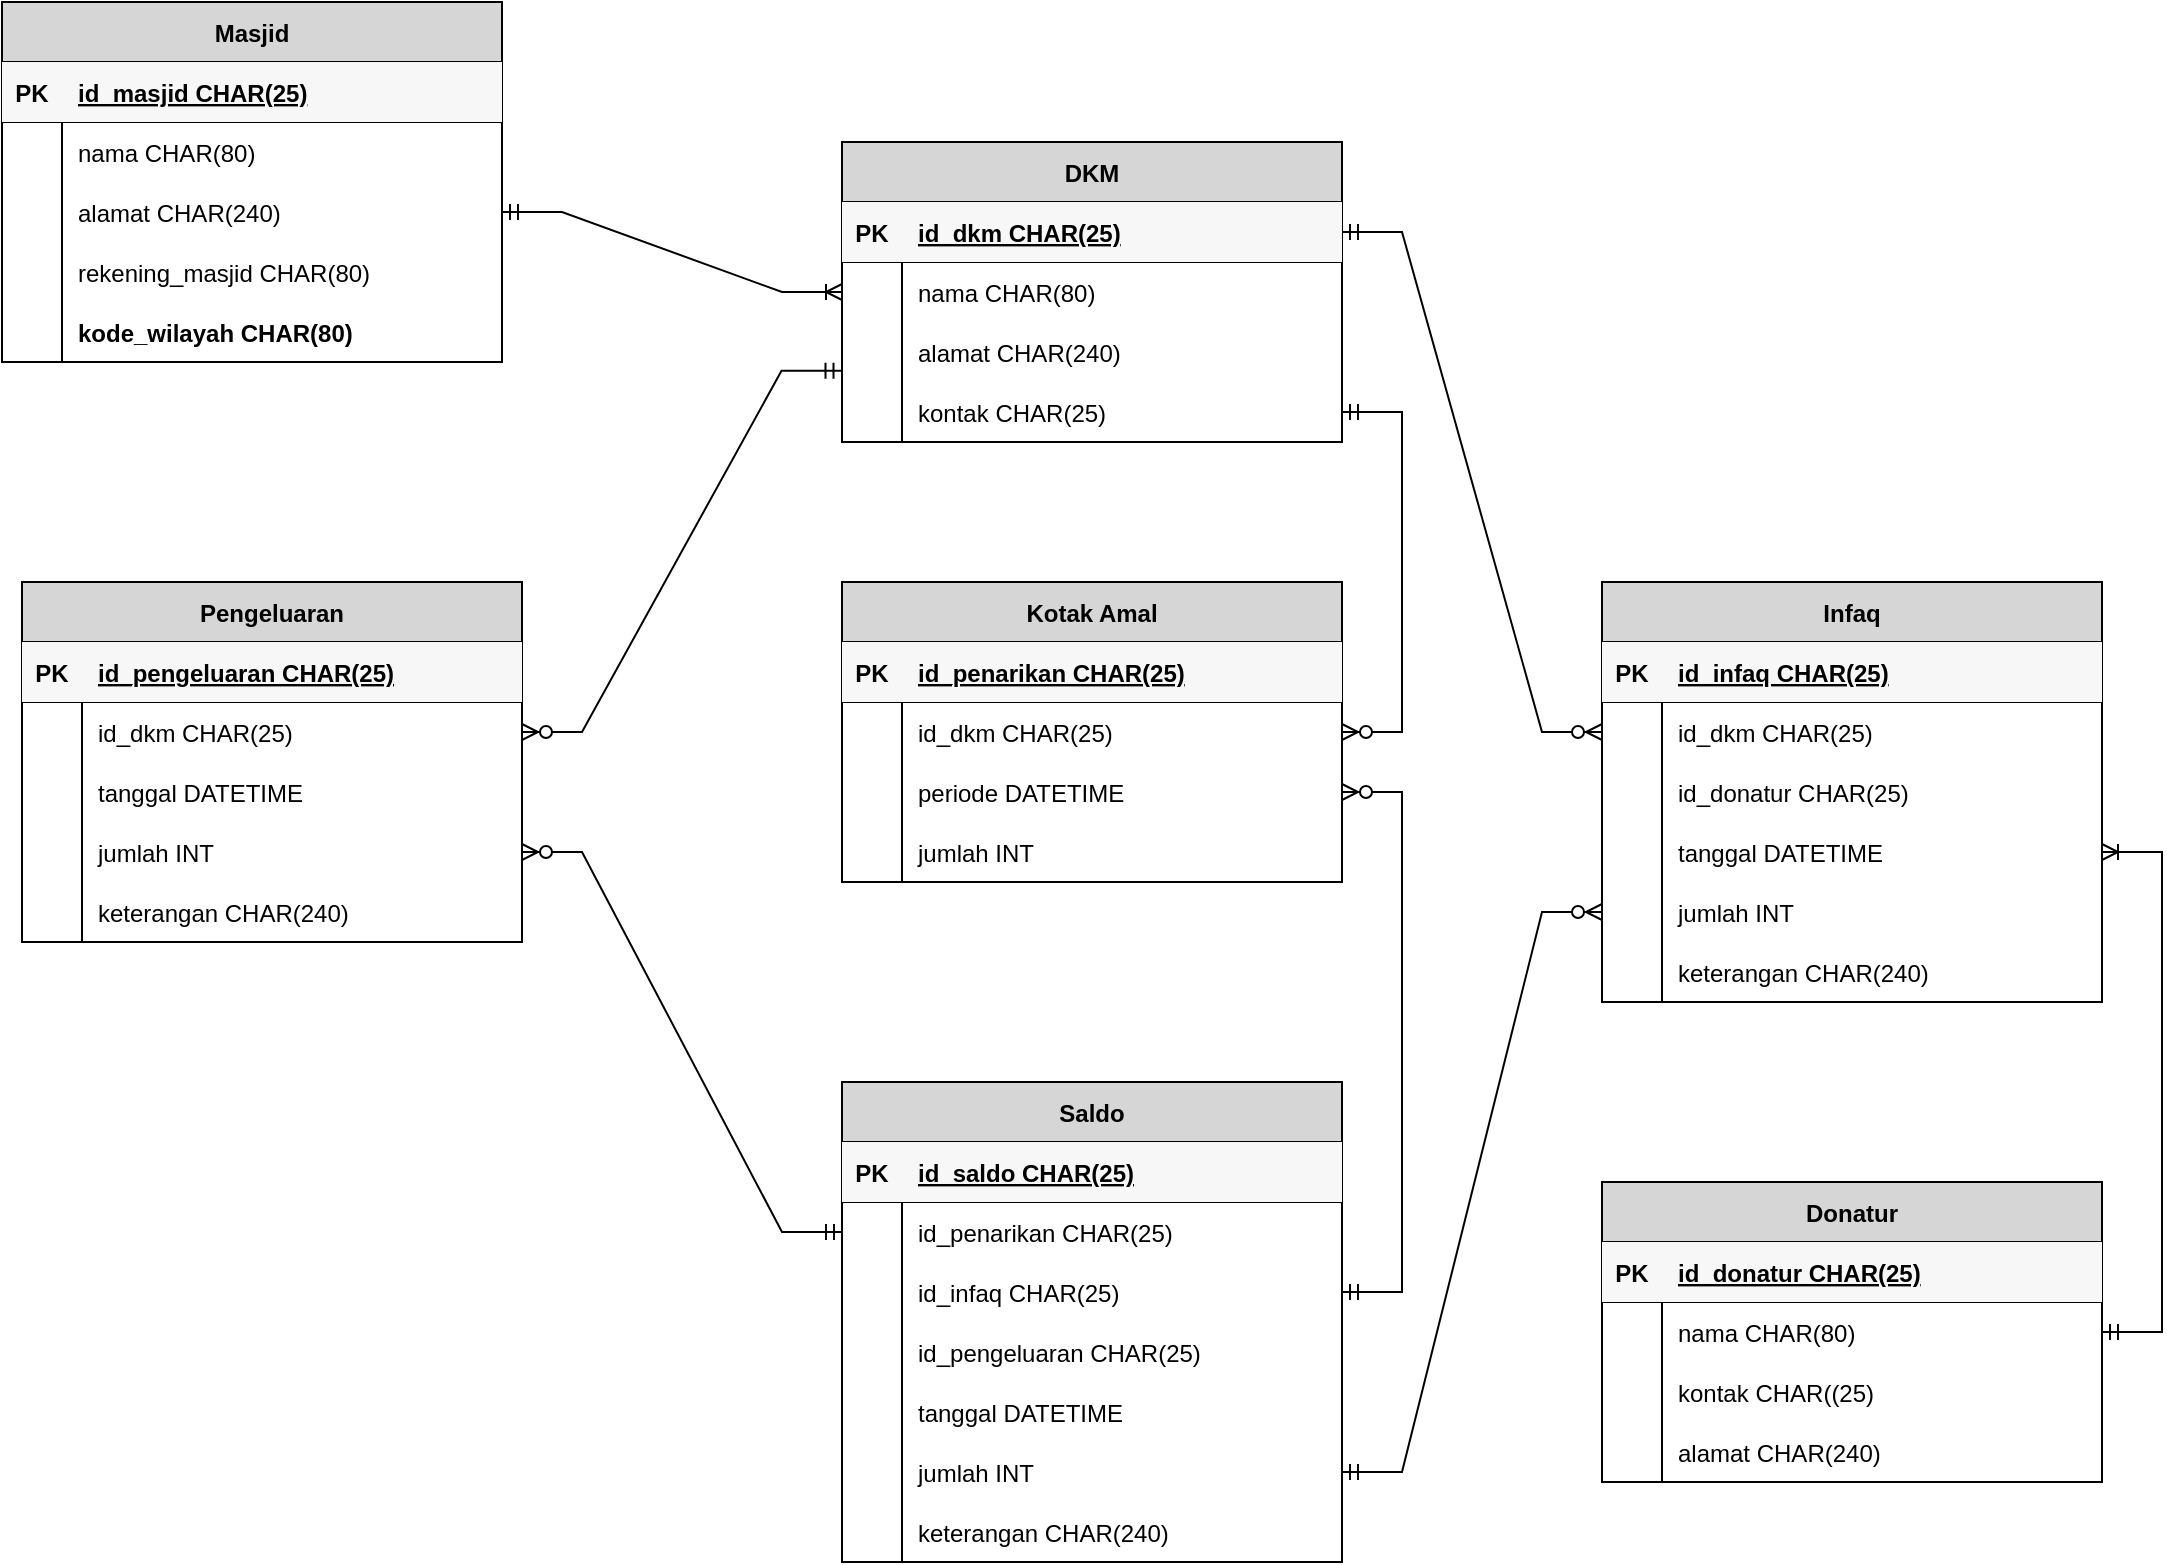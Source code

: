 <mxfile version="17.3.0" type="github">
  <diagram id="R2lEEEUBdFMjLlhIrx00" name="Page-1">
    <mxGraphModel dx="1117" dy="637" grid="1" gridSize="10" guides="1" tooltips="1" connect="1" arrows="1" fold="1" page="1" pageScale="1" pageWidth="1100" pageHeight="850" math="0" shadow="0" extFonts="Permanent Marker^https://fonts.googleapis.com/css?family=Permanent+Marker">
      <root>
        <mxCell id="0" />
        <mxCell id="1" parent="0" />
        <mxCell id="cvT5Ld0d4Eo0cut39mmG-1" value="Masjid" style="shape=table;startSize=30;container=1;collapsible=1;childLayout=tableLayout;fixedRows=1;rowLines=0;fontStyle=1;align=center;resizeLast=1;fillColor=#D6D6D6;" parent="1" vertex="1">
          <mxGeometry x="10" y="10" width="250" height="180" as="geometry" />
        </mxCell>
        <mxCell id="cvT5Ld0d4Eo0cut39mmG-2" value="" style="shape=partialRectangle;collapsible=0;dropTarget=0;pointerEvents=0;fillColor=none;points=[[0,0.5],[1,0.5]];portConstraint=eastwest;top=0;left=0;right=0;bottom=1;" parent="cvT5Ld0d4Eo0cut39mmG-1" vertex="1">
          <mxGeometry y="30" width="250" height="30" as="geometry" />
        </mxCell>
        <mxCell id="cvT5Ld0d4Eo0cut39mmG-3" value="PK" style="shape=partialRectangle;overflow=hidden;connectable=0;fillColor=#F7F7F7;top=0;left=0;bottom=0;right=0;fontStyle=1;strokeColor=#EDEDED;" parent="cvT5Ld0d4Eo0cut39mmG-2" vertex="1">
          <mxGeometry width="30" height="30" as="geometry">
            <mxRectangle width="30" height="30" as="alternateBounds" />
          </mxGeometry>
        </mxCell>
        <mxCell id="cvT5Ld0d4Eo0cut39mmG-4" value="id_masjid CHAR(25)" style="shape=partialRectangle;overflow=hidden;connectable=0;fillColor=#F7F7F7;top=0;left=0;bottom=0;right=0;align=left;spacingLeft=6;fontStyle=5;strokeColor=#EDEDED;" parent="cvT5Ld0d4Eo0cut39mmG-2" vertex="1">
          <mxGeometry x="30" width="220" height="30" as="geometry">
            <mxRectangle width="220" height="30" as="alternateBounds" />
          </mxGeometry>
        </mxCell>
        <mxCell id="cvT5Ld0d4Eo0cut39mmG-5" value="" style="shape=partialRectangle;collapsible=0;dropTarget=0;pointerEvents=0;fillColor=none;points=[[0,0.5],[1,0.5]];portConstraint=eastwest;top=0;left=0;right=0;bottom=0;" parent="cvT5Ld0d4Eo0cut39mmG-1" vertex="1">
          <mxGeometry y="60" width="250" height="30" as="geometry" />
        </mxCell>
        <mxCell id="cvT5Ld0d4Eo0cut39mmG-6" value="" style="shape=partialRectangle;overflow=hidden;connectable=0;fillColor=none;top=0;left=0;bottom=0;right=0;" parent="cvT5Ld0d4Eo0cut39mmG-5" vertex="1">
          <mxGeometry width="30" height="30" as="geometry">
            <mxRectangle width="30" height="30" as="alternateBounds" />
          </mxGeometry>
        </mxCell>
        <mxCell id="cvT5Ld0d4Eo0cut39mmG-7" value="nama CHAR(80)" style="shape=partialRectangle;overflow=hidden;connectable=0;fillColor=none;top=0;left=0;bottom=0;right=0;align=left;spacingLeft=6;" parent="cvT5Ld0d4Eo0cut39mmG-5" vertex="1">
          <mxGeometry x="30" width="220" height="30" as="geometry">
            <mxRectangle width="220" height="30" as="alternateBounds" />
          </mxGeometry>
        </mxCell>
        <mxCell id="cvT5Ld0d4Eo0cut39mmG-8" value="" style="shape=partialRectangle;collapsible=0;dropTarget=0;pointerEvents=0;fillColor=none;points=[[0,0.5],[1,0.5]];portConstraint=eastwest;top=0;left=0;right=0;bottom=0;" parent="cvT5Ld0d4Eo0cut39mmG-1" vertex="1">
          <mxGeometry y="90" width="250" height="30" as="geometry" />
        </mxCell>
        <mxCell id="cvT5Ld0d4Eo0cut39mmG-9" value="" style="shape=partialRectangle;overflow=hidden;connectable=0;fillColor=none;top=0;left=0;bottom=0;right=0;" parent="cvT5Ld0d4Eo0cut39mmG-8" vertex="1">
          <mxGeometry width="30" height="30" as="geometry">
            <mxRectangle width="30" height="30" as="alternateBounds" />
          </mxGeometry>
        </mxCell>
        <mxCell id="cvT5Ld0d4Eo0cut39mmG-10" value="alamat CHAR(240)" style="shape=partialRectangle;overflow=hidden;connectable=0;fillColor=none;top=0;left=0;bottom=0;right=0;align=left;spacingLeft=6;" parent="cvT5Ld0d4Eo0cut39mmG-8" vertex="1">
          <mxGeometry x="30" width="220" height="30" as="geometry">
            <mxRectangle width="220" height="30" as="alternateBounds" />
          </mxGeometry>
        </mxCell>
        <mxCell id="cvT5Ld0d4Eo0cut39mmG-14" value="" style="shape=partialRectangle;collapsible=0;dropTarget=0;pointerEvents=0;fillColor=none;points=[[0,0.5],[1,0.5]];portConstraint=eastwest;top=0;left=0;right=0;bottom=0;" parent="cvT5Ld0d4Eo0cut39mmG-1" vertex="1">
          <mxGeometry y="120" width="250" height="30" as="geometry" />
        </mxCell>
        <mxCell id="cvT5Ld0d4Eo0cut39mmG-15" value="" style="shape=partialRectangle;overflow=hidden;connectable=0;fillColor=none;top=0;left=0;bottom=0;right=0;" parent="cvT5Ld0d4Eo0cut39mmG-14" vertex="1">
          <mxGeometry width="30" height="30" as="geometry">
            <mxRectangle width="30" height="30" as="alternateBounds" />
          </mxGeometry>
        </mxCell>
        <mxCell id="cvT5Ld0d4Eo0cut39mmG-16" value="rekening_masjid CHAR(80)" style="shape=partialRectangle;overflow=hidden;connectable=0;fillColor=none;top=0;left=0;bottom=0;right=0;align=left;spacingLeft=6;fontStyle=0" parent="cvT5Ld0d4Eo0cut39mmG-14" vertex="1">
          <mxGeometry x="30" width="220" height="30" as="geometry">
            <mxRectangle width="220" height="30" as="alternateBounds" />
          </mxGeometry>
        </mxCell>
        <mxCell id="cvT5Ld0d4Eo0cut39mmG-11" value="" style="shape=partialRectangle;collapsible=0;dropTarget=0;pointerEvents=0;fillColor=none;points=[[0,0.5],[1,0.5]];portConstraint=eastwest;top=0;left=0;right=0;bottom=0;" parent="cvT5Ld0d4Eo0cut39mmG-1" vertex="1">
          <mxGeometry y="150" width="250" height="30" as="geometry" />
        </mxCell>
        <mxCell id="cvT5Ld0d4Eo0cut39mmG-12" value="" style="shape=partialRectangle;overflow=hidden;connectable=0;fillColor=none;top=0;left=0;bottom=0;right=0;" parent="cvT5Ld0d4Eo0cut39mmG-11" vertex="1">
          <mxGeometry width="30" height="30" as="geometry">
            <mxRectangle width="30" height="30" as="alternateBounds" />
          </mxGeometry>
        </mxCell>
        <mxCell id="cvT5Ld0d4Eo0cut39mmG-13" value="kode_wilayah CHAR(80)" style="shape=partialRectangle;overflow=hidden;connectable=0;fillColor=none;top=0;left=0;bottom=0;right=0;align=left;spacingLeft=6;fontStyle=1" parent="cvT5Ld0d4Eo0cut39mmG-11" vertex="1">
          <mxGeometry x="30" width="220" height="30" as="geometry">
            <mxRectangle width="220" height="30" as="alternateBounds" />
          </mxGeometry>
        </mxCell>
        <mxCell id="XvqPhCIaxHEO62O4tCBa-1" value="DKM" style="shape=table;startSize=30;container=1;collapsible=1;childLayout=tableLayout;fixedRows=1;rowLines=0;fontStyle=1;align=center;resizeLast=1;fillColor=#D6D6D6;" parent="1" vertex="1">
          <mxGeometry x="430" y="80" width="250" height="150" as="geometry" />
        </mxCell>
        <mxCell id="XvqPhCIaxHEO62O4tCBa-2" value="" style="shape=partialRectangle;collapsible=0;dropTarget=0;pointerEvents=0;fillColor=none;points=[[0,0.5],[1,0.5]];portConstraint=eastwest;top=0;left=0;right=0;bottom=1;" parent="XvqPhCIaxHEO62O4tCBa-1" vertex="1">
          <mxGeometry y="30" width="250" height="30" as="geometry" />
        </mxCell>
        <mxCell id="XvqPhCIaxHEO62O4tCBa-3" value="PK" style="shape=partialRectangle;overflow=hidden;connectable=0;fillColor=#F7F7F7;top=0;left=0;bottom=0;right=0;fontStyle=1;strokeColor=#EDEDED;" parent="XvqPhCIaxHEO62O4tCBa-2" vertex="1">
          <mxGeometry width="30" height="30" as="geometry">
            <mxRectangle width="30" height="30" as="alternateBounds" />
          </mxGeometry>
        </mxCell>
        <mxCell id="XvqPhCIaxHEO62O4tCBa-4" value="id_dkm CHAR(25)" style="shape=partialRectangle;overflow=hidden;connectable=0;fillColor=#F7F7F7;top=0;left=0;bottom=0;right=0;align=left;spacingLeft=6;fontStyle=5;strokeColor=#EDEDED;" parent="XvqPhCIaxHEO62O4tCBa-2" vertex="1">
          <mxGeometry x="30" width="220" height="30" as="geometry">
            <mxRectangle width="220" height="30" as="alternateBounds" />
          </mxGeometry>
        </mxCell>
        <mxCell id="XvqPhCIaxHEO62O4tCBa-5" value="" style="shape=partialRectangle;collapsible=0;dropTarget=0;pointerEvents=0;fillColor=none;points=[[0,0.5],[1,0.5]];portConstraint=eastwest;top=0;left=0;right=0;bottom=0;" parent="XvqPhCIaxHEO62O4tCBa-1" vertex="1">
          <mxGeometry y="60" width="250" height="30" as="geometry" />
        </mxCell>
        <mxCell id="XvqPhCIaxHEO62O4tCBa-6" value="" style="shape=partialRectangle;overflow=hidden;connectable=0;fillColor=none;top=0;left=0;bottom=0;right=0;" parent="XvqPhCIaxHEO62O4tCBa-5" vertex="1">
          <mxGeometry width="30" height="30" as="geometry">
            <mxRectangle width="30" height="30" as="alternateBounds" />
          </mxGeometry>
        </mxCell>
        <mxCell id="XvqPhCIaxHEO62O4tCBa-7" value="nama CHAR(80)" style="shape=partialRectangle;overflow=hidden;connectable=0;fillColor=none;top=0;left=0;bottom=0;right=0;align=left;spacingLeft=6;" parent="XvqPhCIaxHEO62O4tCBa-5" vertex="1">
          <mxGeometry x="30" width="220" height="30" as="geometry">
            <mxRectangle width="220" height="30" as="alternateBounds" />
          </mxGeometry>
        </mxCell>
        <mxCell id="XvqPhCIaxHEO62O4tCBa-8" value="" style="shape=partialRectangle;collapsible=0;dropTarget=0;pointerEvents=0;fillColor=none;points=[[0,0.5],[1,0.5]];portConstraint=eastwest;top=0;left=0;right=0;bottom=0;" parent="XvqPhCIaxHEO62O4tCBa-1" vertex="1">
          <mxGeometry y="90" width="250" height="30" as="geometry" />
        </mxCell>
        <mxCell id="XvqPhCIaxHEO62O4tCBa-9" value="" style="shape=partialRectangle;overflow=hidden;connectable=0;fillColor=none;top=0;left=0;bottom=0;right=0;" parent="XvqPhCIaxHEO62O4tCBa-8" vertex="1">
          <mxGeometry width="30" height="30" as="geometry">
            <mxRectangle width="30" height="30" as="alternateBounds" />
          </mxGeometry>
        </mxCell>
        <mxCell id="XvqPhCIaxHEO62O4tCBa-10" value="alamat CHAR(240)" style="shape=partialRectangle;overflow=hidden;connectable=0;fillColor=none;top=0;left=0;bottom=0;right=0;align=left;spacingLeft=6;" parent="XvqPhCIaxHEO62O4tCBa-8" vertex="1">
          <mxGeometry x="30" width="220" height="30" as="geometry">
            <mxRectangle width="220" height="30" as="alternateBounds" />
          </mxGeometry>
        </mxCell>
        <mxCell id="XvqPhCIaxHEO62O4tCBa-11" value="" style="shape=partialRectangle;collapsible=0;dropTarget=0;pointerEvents=0;fillColor=none;points=[[0,0.5],[1,0.5]];portConstraint=eastwest;top=0;left=0;right=0;bottom=0;" parent="XvqPhCIaxHEO62O4tCBa-1" vertex="1">
          <mxGeometry y="120" width="250" height="30" as="geometry" />
        </mxCell>
        <mxCell id="XvqPhCIaxHEO62O4tCBa-12" value="" style="shape=partialRectangle;overflow=hidden;connectable=0;fillColor=none;top=0;left=0;bottom=0;right=0;" parent="XvqPhCIaxHEO62O4tCBa-11" vertex="1">
          <mxGeometry width="30" height="30" as="geometry">
            <mxRectangle width="30" height="30" as="alternateBounds" />
          </mxGeometry>
        </mxCell>
        <mxCell id="XvqPhCIaxHEO62O4tCBa-13" value="kontak CHAR(25)" style="shape=partialRectangle;overflow=hidden;connectable=0;fillColor=none;top=0;left=0;bottom=0;right=0;align=left;spacingLeft=6;fontStyle=0" parent="XvqPhCIaxHEO62O4tCBa-11" vertex="1">
          <mxGeometry x="30" width="220" height="30" as="geometry">
            <mxRectangle width="220" height="30" as="alternateBounds" />
          </mxGeometry>
        </mxCell>
        <mxCell id="XvqPhCIaxHEO62O4tCBa-18" value="" style="edgeStyle=entityRelationEdgeStyle;fontSize=12;html=1;endArrow=ERoneToMany;startArrow=ERmandOne;rounded=0;exitX=1;exitY=0.5;exitDx=0;exitDy=0;entryX=0;entryY=0.5;entryDx=0;entryDy=0;" parent="1" source="cvT5Ld0d4Eo0cut39mmG-8" target="XvqPhCIaxHEO62O4tCBa-5" edge="1">
          <mxGeometry width="100" height="100" relative="1" as="geometry">
            <mxPoint x="390" y="180" as="sourcePoint" />
            <mxPoint x="490" y="80" as="targetPoint" />
          </mxGeometry>
        </mxCell>
        <mxCell id="pLx2cS38MoNF81snH_oE-1" value="Kotak Amal" style="shape=table;startSize=30;container=1;collapsible=1;childLayout=tableLayout;fixedRows=1;rowLines=0;fontStyle=1;align=center;resizeLast=1;fillColor=#D6D6D6;" parent="1" vertex="1">
          <mxGeometry x="430" y="300" width="250" height="150" as="geometry" />
        </mxCell>
        <mxCell id="pLx2cS38MoNF81snH_oE-2" value="" style="shape=partialRectangle;collapsible=0;dropTarget=0;pointerEvents=0;fillColor=none;points=[[0,0.5],[1,0.5]];portConstraint=eastwest;top=0;left=0;right=0;bottom=1;" parent="pLx2cS38MoNF81snH_oE-1" vertex="1">
          <mxGeometry y="30" width="250" height="30" as="geometry" />
        </mxCell>
        <mxCell id="pLx2cS38MoNF81snH_oE-3" value="PK" style="shape=partialRectangle;overflow=hidden;connectable=0;fillColor=#F7F7F7;top=0;left=0;bottom=0;right=0;fontStyle=1;strokeColor=#EDEDED;" parent="pLx2cS38MoNF81snH_oE-2" vertex="1">
          <mxGeometry width="30" height="30" as="geometry">
            <mxRectangle width="30" height="30" as="alternateBounds" />
          </mxGeometry>
        </mxCell>
        <mxCell id="pLx2cS38MoNF81snH_oE-4" value="id_penarikan CHAR(25)" style="shape=partialRectangle;overflow=hidden;connectable=0;fillColor=#F7F7F7;top=0;left=0;bottom=0;right=0;align=left;spacingLeft=6;fontStyle=5;strokeColor=#EDEDED;" parent="pLx2cS38MoNF81snH_oE-2" vertex="1">
          <mxGeometry x="30" width="220" height="30" as="geometry">
            <mxRectangle width="220" height="30" as="alternateBounds" />
          </mxGeometry>
        </mxCell>
        <mxCell id="pLx2cS38MoNF81snH_oE-5" value="" style="shape=partialRectangle;collapsible=0;dropTarget=0;pointerEvents=0;fillColor=none;points=[[0,0.5],[1,0.5]];portConstraint=eastwest;top=0;left=0;right=0;bottom=0;" parent="pLx2cS38MoNF81snH_oE-1" vertex="1">
          <mxGeometry y="60" width="250" height="30" as="geometry" />
        </mxCell>
        <mxCell id="pLx2cS38MoNF81snH_oE-6" value="" style="shape=partialRectangle;overflow=hidden;connectable=0;fillColor=none;top=0;left=0;bottom=0;right=0;" parent="pLx2cS38MoNF81snH_oE-5" vertex="1">
          <mxGeometry width="30" height="30" as="geometry">
            <mxRectangle width="30" height="30" as="alternateBounds" />
          </mxGeometry>
        </mxCell>
        <mxCell id="pLx2cS38MoNF81snH_oE-7" value="id_dkm CHAR(25)" style="shape=partialRectangle;overflow=hidden;connectable=0;fillColor=none;top=0;left=0;bottom=0;right=0;align=left;spacingLeft=6;" parent="pLx2cS38MoNF81snH_oE-5" vertex="1">
          <mxGeometry x="30" width="220" height="30" as="geometry">
            <mxRectangle width="220" height="30" as="alternateBounds" />
          </mxGeometry>
        </mxCell>
        <mxCell id="pLx2cS38MoNF81snH_oE-8" value="" style="shape=partialRectangle;collapsible=0;dropTarget=0;pointerEvents=0;fillColor=none;points=[[0,0.5],[1,0.5]];portConstraint=eastwest;top=0;left=0;right=0;bottom=0;" parent="pLx2cS38MoNF81snH_oE-1" vertex="1">
          <mxGeometry y="90" width="250" height="30" as="geometry" />
        </mxCell>
        <mxCell id="pLx2cS38MoNF81snH_oE-9" value="" style="shape=partialRectangle;overflow=hidden;connectable=0;fillColor=none;top=0;left=0;bottom=0;right=0;" parent="pLx2cS38MoNF81snH_oE-8" vertex="1">
          <mxGeometry width="30" height="30" as="geometry">
            <mxRectangle width="30" height="30" as="alternateBounds" />
          </mxGeometry>
        </mxCell>
        <mxCell id="pLx2cS38MoNF81snH_oE-10" value="periode DATETIME" style="shape=partialRectangle;overflow=hidden;connectable=0;fillColor=none;top=0;left=0;bottom=0;right=0;align=left;spacingLeft=6;" parent="pLx2cS38MoNF81snH_oE-8" vertex="1">
          <mxGeometry x="30" width="220" height="30" as="geometry">
            <mxRectangle width="220" height="30" as="alternateBounds" />
          </mxGeometry>
        </mxCell>
        <mxCell id="pLx2cS38MoNF81snH_oE-11" value="" style="shape=partialRectangle;collapsible=0;dropTarget=0;pointerEvents=0;fillColor=none;points=[[0,0.5],[1,0.5]];portConstraint=eastwest;top=0;left=0;right=0;bottom=0;" parent="pLx2cS38MoNF81snH_oE-1" vertex="1">
          <mxGeometry y="120" width="250" height="30" as="geometry" />
        </mxCell>
        <mxCell id="pLx2cS38MoNF81snH_oE-12" value="" style="shape=partialRectangle;overflow=hidden;connectable=0;fillColor=none;top=0;left=0;bottom=0;right=0;" parent="pLx2cS38MoNF81snH_oE-11" vertex="1">
          <mxGeometry width="30" height="30" as="geometry">
            <mxRectangle width="30" height="30" as="alternateBounds" />
          </mxGeometry>
        </mxCell>
        <mxCell id="pLx2cS38MoNF81snH_oE-13" value="jumlah INT" style="shape=partialRectangle;overflow=hidden;connectable=0;fillColor=none;top=0;left=0;bottom=0;right=0;align=left;spacingLeft=6;fontStyle=0" parent="pLx2cS38MoNF81snH_oE-11" vertex="1">
          <mxGeometry x="30" width="220" height="30" as="geometry">
            <mxRectangle width="220" height="30" as="alternateBounds" />
          </mxGeometry>
        </mxCell>
        <mxCell id="pLx2cS38MoNF81snH_oE-14" value="" style="edgeStyle=entityRelationEdgeStyle;fontSize=12;html=1;endArrow=ERzeroToMany;startArrow=ERmandOne;rounded=0;entryX=0;entryY=0.5;entryDx=0;entryDy=0;exitX=1;exitY=0.5;exitDx=0;exitDy=0;" parent="1" source="XvqPhCIaxHEO62O4tCBa-2" target="pLx2cS38MoNF81snH_oE-19" edge="1">
          <mxGeometry width="100" height="100" relative="1" as="geometry">
            <mxPoint x="640" y="250" as="sourcePoint" />
            <mxPoint x="900" y="170" as="targetPoint" />
          </mxGeometry>
        </mxCell>
        <mxCell id="pLx2cS38MoNF81snH_oE-15" value="Infaq" style="shape=table;startSize=30;container=1;collapsible=1;childLayout=tableLayout;fixedRows=1;rowLines=0;fontStyle=1;align=center;resizeLast=1;fillColor=#D6D6D6;" parent="1" vertex="1">
          <mxGeometry x="810" y="300" width="250" height="210" as="geometry" />
        </mxCell>
        <mxCell id="pLx2cS38MoNF81snH_oE-16" value="" style="shape=partialRectangle;collapsible=0;dropTarget=0;pointerEvents=0;fillColor=none;points=[[0,0.5],[1,0.5]];portConstraint=eastwest;top=0;left=0;right=0;bottom=1;" parent="pLx2cS38MoNF81snH_oE-15" vertex="1">
          <mxGeometry y="30" width="250" height="30" as="geometry" />
        </mxCell>
        <mxCell id="pLx2cS38MoNF81snH_oE-17" value="PK" style="shape=partialRectangle;overflow=hidden;connectable=0;fillColor=#F7F7F7;top=0;left=0;bottom=0;right=0;fontStyle=1;strokeColor=#EDEDED;" parent="pLx2cS38MoNF81snH_oE-16" vertex="1">
          <mxGeometry width="30" height="30" as="geometry">
            <mxRectangle width="30" height="30" as="alternateBounds" />
          </mxGeometry>
        </mxCell>
        <mxCell id="pLx2cS38MoNF81snH_oE-18" value="id_infaq CHAR(25)" style="shape=partialRectangle;overflow=hidden;connectable=0;fillColor=#F7F7F7;top=0;left=0;bottom=0;right=0;align=left;spacingLeft=6;fontStyle=5;strokeColor=#EDEDED;" parent="pLx2cS38MoNF81snH_oE-16" vertex="1">
          <mxGeometry x="30" width="220" height="30" as="geometry">
            <mxRectangle width="220" height="30" as="alternateBounds" />
          </mxGeometry>
        </mxCell>
        <mxCell id="pLx2cS38MoNF81snH_oE-19" value="" style="shape=partialRectangle;collapsible=0;dropTarget=0;pointerEvents=0;fillColor=none;points=[[0,0.5],[1,0.5]];portConstraint=eastwest;top=0;left=0;right=0;bottom=0;" parent="pLx2cS38MoNF81snH_oE-15" vertex="1">
          <mxGeometry y="60" width="250" height="30" as="geometry" />
        </mxCell>
        <mxCell id="pLx2cS38MoNF81snH_oE-20" value="" style="shape=partialRectangle;overflow=hidden;connectable=0;fillColor=none;top=0;left=0;bottom=0;right=0;" parent="pLx2cS38MoNF81snH_oE-19" vertex="1">
          <mxGeometry width="30" height="30" as="geometry">
            <mxRectangle width="30" height="30" as="alternateBounds" />
          </mxGeometry>
        </mxCell>
        <mxCell id="pLx2cS38MoNF81snH_oE-21" value="id_dkm CHAR(25)" style="shape=partialRectangle;overflow=hidden;connectable=0;fillColor=none;top=0;left=0;bottom=0;right=0;align=left;spacingLeft=6;" parent="pLx2cS38MoNF81snH_oE-19" vertex="1">
          <mxGeometry x="30" width="220" height="30" as="geometry">
            <mxRectangle width="220" height="30" as="alternateBounds" />
          </mxGeometry>
        </mxCell>
        <mxCell id="i5s69De-MKjg8_BslDB1-1" value="" style="shape=partialRectangle;collapsible=0;dropTarget=0;pointerEvents=0;fillColor=none;points=[[0,0.5],[1,0.5]];portConstraint=eastwest;top=0;left=0;right=0;bottom=0;" vertex="1" parent="pLx2cS38MoNF81snH_oE-15">
          <mxGeometry y="90" width="250" height="30" as="geometry" />
        </mxCell>
        <mxCell id="i5s69De-MKjg8_BslDB1-2" value="" style="shape=partialRectangle;overflow=hidden;connectable=0;fillColor=none;top=0;left=0;bottom=0;right=0;" vertex="1" parent="i5s69De-MKjg8_BslDB1-1">
          <mxGeometry width="30" height="30" as="geometry">
            <mxRectangle width="30" height="30" as="alternateBounds" />
          </mxGeometry>
        </mxCell>
        <mxCell id="i5s69De-MKjg8_BslDB1-3" value="id_donatur CHAR(25)" style="shape=partialRectangle;overflow=hidden;connectable=0;fillColor=none;top=0;left=0;bottom=0;right=0;align=left;spacingLeft=6;" vertex="1" parent="i5s69De-MKjg8_BslDB1-1">
          <mxGeometry x="30" width="220" height="30" as="geometry">
            <mxRectangle width="220" height="30" as="alternateBounds" />
          </mxGeometry>
        </mxCell>
        <mxCell id="pLx2cS38MoNF81snH_oE-22" value="" style="shape=partialRectangle;collapsible=0;dropTarget=0;pointerEvents=0;fillColor=none;points=[[0,0.5],[1,0.5]];portConstraint=eastwest;top=0;left=0;right=0;bottom=0;" parent="pLx2cS38MoNF81snH_oE-15" vertex="1">
          <mxGeometry y="120" width="250" height="30" as="geometry" />
        </mxCell>
        <mxCell id="pLx2cS38MoNF81snH_oE-23" value="" style="shape=partialRectangle;overflow=hidden;connectable=0;fillColor=none;top=0;left=0;bottom=0;right=0;" parent="pLx2cS38MoNF81snH_oE-22" vertex="1">
          <mxGeometry width="30" height="30" as="geometry">
            <mxRectangle width="30" height="30" as="alternateBounds" />
          </mxGeometry>
        </mxCell>
        <mxCell id="pLx2cS38MoNF81snH_oE-24" value="tanggal DATETIME" style="shape=partialRectangle;overflow=hidden;connectable=0;fillColor=none;top=0;left=0;bottom=0;right=0;align=left;spacingLeft=6;" parent="pLx2cS38MoNF81snH_oE-22" vertex="1">
          <mxGeometry x="30" width="220" height="30" as="geometry">
            <mxRectangle width="220" height="30" as="alternateBounds" />
          </mxGeometry>
        </mxCell>
        <mxCell id="pLx2cS38MoNF81snH_oE-25" value="" style="shape=partialRectangle;collapsible=0;dropTarget=0;pointerEvents=0;fillColor=none;points=[[0,0.5],[1,0.5]];portConstraint=eastwest;top=0;left=0;right=0;bottom=0;" parent="pLx2cS38MoNF81snH_oE-15" vertex="1">
          <mxGeometry y="150" width="250" height="30" as="geometry" />
        </mxCell>
        <mxCell id="pLx2cS38MoNF81snH_oE-26" value="" style="shape=partialRectangle;overflow=hidden;connectable=0;fillColor=none;top=0;left=0;bottom=0;right=0;" parent="pLx2cS38MoNF81snH_oE-25" vertex="1">
          <mxGeometry width="30" height="30" as="geometry">
            <mxRectangle width="30" height="30" as="alternateBounds" />
          </mxGeometry>
        </mxCell>
        <mxCell id="pLx2cS38MoNF81snH_oE-27" value="jumlah INT" style="shape=partialRectangle;overflow=hidden;connectable=0;fillColor=none;top=0;left=0;bottom=0;right=0;align=left;spacingLeft=6;fontStyle=0" parent="pLx2cS38MoNF81snH_oE-25" vertex="1">
          <mxGeometry x="30" width="220" height="30" as="geometry">
            <mxRectangle width="220" height="30" as="alternateBounds" />
          </mxGeometry>
        </mxCell>
        <mxCell id="pLx2cS38MoNF81snH_oE-46" value="" style="shape=partialRectangle;collapsible=0;dropTarget=0;pointerEvents=0;fillColor=none;points=[[0,0.5],[1,0.5]];portConstraint=eastwest;top=0;left=0;right=0;bottom=0;" parent="pLx2cS38MoNF81snH_oE-15" vertex="1">
          <mxGeometry y="180" width="250" height="30" as="geometry" />
        </mxCell>
        <mxCell id="pLx2cS38MoNF81snH_oE-47" value="" style="shape=partialRectangle;overflow=hidden;connectable=0;fillColor=none;top=0;left=0;bottom=0;right=0;" parent="pLx2cS38MoNF81snH_oE-46" vertex="1">
          <mxGeometry width="30" height="30" as="geometry">
            <mxRectangle width="30" height="30" as="alternateBounds" />
          </mxGeometry>
        </mxCell>
        <mxCell id="pLx2cS38MoNF81snH_oE-48" value="keterangan CHAR(240)" style="shape=partialRectangle;overflow=hidden;connectable=0;fillColor=none;top=0;left=0;bottom=0;right=0;align=left;spacingLeft=6;fontStyle=0" parent="pLx2cS38MoNF81snH_oE-46" vertex="1">
          <mxGeometry x="30" width="220" height="30" as="geometry">
            <mxRectangle width="220" height="30" as="alternateBounds" />
          </mxGeometry>
        </mxCell>
        <mxCell id="pLx2cS38MoNF81snH_oE-28" value="" style="edgeStyle=entityRelationEdgeStyle;fontSize=12;html=1;endArrow=ERzeroToMany;startArrow=ERmandOne;rounded=0;entryX=1;entryY=0.5;entryDx=0;entryDy=0;exitX=1;exitY=0.5;exitDx=0;exitDy=0;" parent="1" source="XvqPhCIaxHEO62O4tCBa-11" target="pLx2cS38MoNF81snH_oE-5" edge="1">
          <mxGeometry width="100" height="100" relative="1" as="geometry">
            <mxPoint x="760.5" y="139.67" as="sourcePoint" />
            <mxPoint x="850.25" y="254.89" as="targetPoint" />
          </mxGeometry>
        </mxCell>
        <mxCell id="pLx2cS38MoNF81snH_oE-29" value="Donatur" style="shape=table;startSize=30;container=1;collapsible=1;childLayout=tableLayout;fixedRows=1;rowLines=0;fontStyle=1;align=center;resizeLast=1;fillColor=#D6D6D6;" parent="1" vertex="1">
          <mxGeometry x="810" y="600" width="250" height="150" as="geometry" />
        </mxCell>
        <mxCell id="pLx2cS38MoNF81snH_oE-30" value="" style="shape=partialRectangle;collapsible=0;dropTarget=0;pointerEvents=0;fillColor=none;points=[[0,0.5],[1,0.5]];portConstraint=eastwest;top=0;left=0;right=0;bottom=1;" parent="pLx2cS38MoNF81snH_oE-29" vertex="1">
          <mxGeometry y="30" width="250" height="30" as="geometry" />
        </mxCell>
        <mxCell id="pLx2cS38MoNF81snH_oE-31" value="PK" style="shape=partialRectangle;overflow=hidden;connectable=0;fillColor=#F7F7F7;top=0;left=0;bottom=0;right=0;fontStyle=1;strokeColor=#EDEDED;" parent="pLx2cS38MoNF81snH_oE-30" vertex="1">
          <mxGeometry width="30" height="30" as="geometry">
            <mxRectangle width="30" height="30" as="alternateBounds" />
          </mxGeometry>
        </mxCell>
        <mxCell id="pLx2cS38MoNF81snH_oE-32" value="id_donatur CHAR(25)" style="shape=partialRectangle;overflow=hidden;connectable=0;fillColor=#F7F7F7;top=0;left=0;bottom=0;right=0;align=left;spacingLeft=6;fontStyle=5;strokeColor=#EDEDED;" parent="pLx2cS38MoNF81snH_oE-30" vertex="1">
          <mxGeometry x="30" width="220" height="30" as="geometry">
            <mxRectangle width="220" height="30" as="alternateBounds" />
          </mxGeometry>
        </mxCell>
        <mxCell id="pLx2cS38MoNF81snH_oE-33" value="" style="shape=partialRectangle;collapsible=0;dropTarget=0;pointerEvents=0;fillColor=none;points=[[0,0.5],[1,0.5]];portConstraint=eastwest;top=0;left=0;right=0;bottom=0;" parent="pLx2cS38MoNF81snH_oE-29" vertex="1">
          <mxGeometry y="60" width="250" height="30" as="geometry" />
        </mxCell>
        <mxCell id="pLx2cS38MoNF81snH_oE-34" value="" style="shape=partialRectangle;overflow=hidden;connectable=0;fillColor=none;top=0;left=0;bottom=0;right=0;" parent="pLx2cS38MoNF81snH_oE-33" vertex="1">
          <mxGeometry width="30" height="30" as="geometry">
            <mxRectangle width="30" height="30" as="alternateBounds" />
          </mxGeometry>
        </mxCell>
        <mxCell id="pLx2cS38MoNF81snH_oE-35" value="nama CHAR(80)" style="shape=partialRectangle;overflow=hidden;connectable=0;fillColor=none;top=0;left=0;bottom=0;right=0;align=left;spacingLeft=6;" parent="pLx2cS38MoNF81snH_oE-33" vertex="1">
          <mxGeometry x="30" width="220" height="30" as="geometry">
            <mxRectangle width="220" height="30" as="alternateBounds" />
          </mxGeometry>
        </mxCell>
        <mxCell id="pLx2cS38MoNF81snH_oE-36" value="" style="shape=partialRectangle;collapsible=0;dropTarget=0;pointerEvents=0;fillColor=none;points=[[0,0.5],[1,0.5]];portConstraint=eastwest;top=0;left=0;right=0;bottom=0;" parent="pLx2cS38MoNF81snH_oE-29" vertex="1">
          <mxGeometry y="90" width="250" height="30" as="geometry" />
        </mxCell>
        <mxCell id="pLx2cS38MoNF81snH_oE-37" value="" style="shape=partialRectangle;overflow=hidden;connectable=0;fillColor=none;top=0;left=0;bottom=0;right=0;" parent="pLx2cS38MoNF81snH_oE-36" vertex="1">
          <mxGeometry width="30" height="30" as="geometry">
            <mxRectangle width="30" height="30" as="alternateBounds" />
          </mxGeometry>
        </mxCell>
        <mxCell id="pLx2cS38MoNF81snH_oE-38" value="kontak CHAR((25)" style="shape=partialRectangle;overflow=hidden;connectable=0;fillColor=none;top=0;left=0;bottom=0;right=0;align=left;spacingLeft=6;" parent="pLx2cS38MoNF81snH_oE-36" vertex="1">
          <mxGeometry x="30" width="220" height="30" as="geometry">
            <mxRectangle width="220" height="30" as="alternateBounds" />
          </mxGeometry>
        </mxCell>
        <mxCell id="pLx2cS38MoNF81snH_oE-39" value="" style="shape=partialRectangle;collapsible=0;dropTarget=0;pointerEvents=0;fillColor=none;points=[[0,0.5],[1,0.5]];portConstraint=eastwest;top=0;left=0;right=0;bottom=0;" parent="pLx2cS38MoNF81snH_oE-29" vertex="1">
          <mxGeometry y="120" width="250" height="30" as="geometry" />
        </mxCell>
        <mxCell id="pLx2cS38MoNF81snH_oE-40" value="" style="shape=partialRectangle;overflow=hidden;connectable=0;fillColor=none;top=0;left=0;bottom=0;right=0;" parent="pLx2cS38MoNF81snH_oE-39" vertex="1">
          <mxGeometry width="30" height="30" as="geometry">
            <mxRectangle width="30" height="30" as="alternateBounds" />
          </mxGeometry>
        </mxCell>
        <mxCell id="pLx2cS38MoNF81snH_oE-41" value="alamat CHAR(240)" style="shape=partialRectangle;overflow=hidden;connectable=0;fillColor=none;top=0;left=0;bottom=0;right=0;align=left;spacingLeft=6;fontStyle=0" parent="pLx2cS38MoNF81snH_oE-39" vertex="1">
          <mxGeometry x="30" width="220" height="30" as="geometry">
            <mxRectangle width="220" height="30" as="alternateBounds" />
          </mxGeometry>
        </mxCell>
        <mxCell id="pLx2cS38MoNF81snH_oE-42" value="" style="edgeStyle=entityRelationEdgeStyle;fontSize=12;html=1;endArrow=ERoneToMany;startArrow=ERmandOne;rounded=0;entryX=1;entryY=0.5;entryDx=0;entryDy=0;" parent="1" source="pLx2cS38MoNF81snH_oE-29" target="pLx2cS38MoNF81snH_oE-22" edge="1">
          <mxGeometry width="100" height="100" relative="1" as="geometry">
            <mxPoint x="640" y="560" as="sourcePoint" />
            <mxPoint x="740" y="460" as="targetPoint" />
          </mxGeometry>
        </mxCell>
        <mxCell id="pLx2cS38MoNF81snH_oE-49" value="Pengeluaran" style="shape=table;startSize=30;container=1;collapsible=1;childLayout=tableLayout;fixedRows=1;rowLines=0;fontStyle=1;align=center;resizeLast=1;fillColor=#D6D6D6;" parent="1" vertex="1">
          <mxGeometry x="20" y="300" width="250" height="180" as="geometry" />
        </mxCell>
        <mxCell id="pLx2cS38MoNF81snH_oE-50" value="" style="shape=partialRectangle;collapsible=0;dropTarget=0;pointerEvents=0;fillColor=none;points=[[0,0.5],[1,0.5]];portConstraint=eastwest;top=0;left=0;right=0;bottom=1;" parent="pLx2cS38MoNF81snH_oE-49" vertex="1">
          <mxGeometry y="30" width="250" height="30" as="geometry" />
        </mxCell>
        <mxCell id="pLx2cS38MoNF81snH_oE-51" value="PK" style="shape=partialRectangle;overflow=hidden;connectable=0;fillColor=#F7F7F7;top=0;left=0;bottom=0;right=0;fontStyle=1;strokeColor=#EDEDED;" parent="pLx2cS38MoNF81snH_oE-50" vertex="1">
          <mxGeometry width="30" height="30" as="geometry">
            <mxRectangle width="30" height="30" as="alternateBounds" />
          </mxGeometry>
        </mxCell>
        <mxCell id="pLx2cS38MoNF81snH_oE-52" value="id_pengeluaran CHAR(25)" style="shape=partialRectangle;overflow=hidden;connectable=0;fillColor=#F7F7F7;top=0;left=0;bottom=0;right=0;align=left;spacingLeft=6;fontStyle=5;strokeColor=#EDEDED;" parent="pLx2cS38MoNF81snH_oE-50" vertex="1">
          <mxGeometry x="30" width="220" height="30" as="geometry">
            <mxRectangle width="220" height="30" as="alternateBounds" />
          </mxGeometry>
        </mxCell>
        <mxCell id="pLx2cS38MoNF81snH_oE-53" value="" style="shape=partialRectangle;collapsible=0;dropTarget=0;pointerEvents=0;fillColor=none;points=[[0,0.5],[1,0.5]];portConstraint=eastwest;top=0;left=0;right=0;bottom=0;" parent="pLx2cS38MoNF81snH_oE-49" vertex="1">
          <mxGeometry y="60" width="250" height="30" as="geometry" />
        </mxCell>
        <mxCell id="pLx2cS38MoNF81snH_oE-54" value="" style="shape=partialRectangle;overflow=hidden;connectable=0;fillColor=none;top=0;left=0;bottom=0;right=0;" parent="pLx2cS38MoNF81snH_oE-53" vertex="1">
          <mxGeometry width="30" height="30" as="geometry">
            <mxRectangle width="30" height="30" as="alternateBounds" />
          </mxGeometry>
        </mxCell>
        <mxCell id="pLx2cS38MoNF81snH_oE-55" value="id_dkm CHAR(25)" style="shape=partialRectangle;overflow=hidden;connectable=0;fillColor=none;top=0;left=0;bottom=0;right=0;align=left;spacingLeft=6;" parent="pLx2cS38MoNF81snH_oE-53" vertex="1">
          <mxGeometry x="30" width="220" height="30" as="geometry">
            <mxRectangle width="220" height="30" as="alternateBounds" />
          </mxGeometry>
        </mxCell>
        <mxCell id="pLx2cS38MoNF81snH_oE-56" value="" style="shape=partialRectangle;collapsible=0;dropTarget=0;pointerEvents=0;fillColor=none;points=[[0,0.5],[1,0.5]];portConstraint=eastwest;top=0;left=0;right=0;bottom=0;" parent="pLx2cS38MoNF81snH_oE-49" vertex="1">
          <mxGeometry y="90" width="250" height="30" as="geometry" />
        </mxCell>
        <mxCell id="pLx2cS38MoNF81snH_oE-57" value="" style="shape=partialRectangle;overflow=hidden;connectable=0;fillColor=none;top=0;left=0;bottom=0;right=0;" parent="pLx2cS38MoNF81snH_oE-56" vertex="1">
          <mxGeometry width="30" height="30" as="geometry">
            <mxRectangle width="30" height="30" as="alternateBounds" />
          </mxGeometry>
        </mxCell>
        <mxCell id="pLx2cS38MoNF81snH_oE-58" value="tanggal DATETIME" style="shape=partialRectangle;overflow=hidden;connectable=0;fillColor=none;top=0;left=0;bottom=0;right=0;align=left;spacingLeft=6;" parent="pLx2cS38MoNF81snH_oE-56" vertex="1">
          <mxGeometry x="30" width="220" height="30" as="geometry">
            <mxRectangle width="220" height="30" as="alternateBounds" />
          </mxGeometry>
        </mxCell>
        <mxCell id="pLx2cS38MoNF81snH_oE-59" value="" style="shape=partialRectangle;collapsible=0;dropTarget=0;pointerEvents=0;fillColor=none;points=[[0,0.5],[1,0.5]];portConstraint=eastwest;top=0;left=0;right=0;bottom=0;" parent="pLx2cS38MoNF81snH_oE-49" vertex="1">
          <mxGeometry y="120" width="250" height="30" as="geometry" />
        </mxCell>
        <mxCell id="pLx2cS38MoNF81snH_oE-60" value="" style="shape=partialRectangle;overflow=hidden;connectable=0;fillColor=none;top=0;left=0;bottom=0;right=0;" parent="pLx2cS38MoNF81snH_oE-59" vertex="1">
          <mxGeometry width="30" height="30" as="geometry">
            <mxRectangle width="30" height="30" as="alternateBounds" />
          </mxGeometry>
        </mxCell>
        <mxCell id="pLx2cS38MoNF81snH_oE-61" value="jumlah INT" style="shape=partialRectangle;overflow=hidden;connectable=0;fillColor=none;top=0;left=0;bottom=0;right=0;align=left;spacingLeft=6;fontStyle=0" parent="pLx2cS38MoNF81snH_oE-59" vertex="1">
          <mxGeometry x="30" width="220" height="30" as="geometry">
            <mxRectangle width="220" height="30" as="alternateBounds" />
          </mxGeometry>
        </mxCell>
        <mxCell id="pLx2cS38MoNF81snH_oE-62" value="" style="shape=partialRectangle;collapsible=0;dropTarget=0;pointerEvents=0;fillColor=none;points=[[0,0.5],[1,0.5]];portConstraint=eastwest;top=0;left=0;right=0;bottom=0;" parent="pLx2cS38MoNF81snH_oE-49" vertex="1">
          <mxGeometry y="150" width="250" height="30" as="geometry" />
        </mxCell>
        <mxCell id="pLx2cS38MoNF81snH_oE-63" value="" style="shape=partialRectangle;overflow=hidden;connectable=0;fillColor=none;top=0;left=0;bottom=0;right=0;" parent="pLx2cS38MoNF81snH_oE-62" vertex="1">
          <mxGeometry width="30" height="30" as="geometry">
            <mxRectangle width="30" height="30" as="alternateBounds" />
          </mxGeometry>
        </mxCell>
        <mxCell id="pLx2cS38MoNF81snH_oE-64" value="keterangan CHAR(240)" style="shape=partialRectangle;overflow=hidden;connectable=0;fillColor=none;top=0;left=0;bottom=0;right=0;align=left;spacingLeft=6;fontStyle=0" parent="pLx2cS38MoNF81snH_oE-62" vertex="1">
          <mxGeometry x="30" width="220" height="30" as="geometry">
            <mxRectangle width="220" height="30" as="alternateBounds" />
          </mxGeometry>
        </mxCell>
        <mxCell id="pLx2cS38MoNF81snH_oE-65" value="" style="edgeStyle=entityRelationEdgeStyle;fontSize=12;html=1;endArrow=ERzeroToMany;startArrow=ERmandOne;rounded=0;entryX=1;entryY=0.5;entryDx=0;entryDy=0;exitX=-0.001;exitY=-0.186;exitDx=0;exitDy=0;exitPerimeter=0;" parent="1" source="XvqPhCIaxHEO62O4tCBa-11" target="pLx2cS38MoNF81snH_oE-53" edge="1">
          <mxGeometry width="100" height="100" relative="1" as="geometry">
            <mxPoint x="760" y="185" as="sourcePoint" />
            <mxPoint x="820" y="405" as="targetPoint" />
          </mxGeometry>
        </mxCell>
        <mxCell id="ExggajuzuslR_ZmV-SaP-1" value="Saldo" style="shape=table;startSize=30;container=1;collapsible=1;childLayout=tableLayout;fixedRows=1;rowLines=0;fontStyle=1;align=center;resizeLast=1;fillColor=#D6D6D6;" parent="1" vertex="1">
          <mxGeometry x="430" y="550" width="250" height="240" as="geometry" />
        </mxCell>
        <mxCell id="ExggajuzuslR_ZmV-SaP-2" value="" style="shape=partialRectangle;collapsible=0;dropTarget=0;pointerEvents=0;fillColor=none;points=[[0,0.5],[1,0.5]];portConstraint=eastwest;top=0;left=0;right=0;bottom=1;" parent="ExggajuzuslR_ZmV-SaP-1" vertex="1">
          <mxGeometry y="30" width="250" height="30" as="geometry" />
        </mxCell>
        <mxCell id="ExggajuzuslR_ZmV-SaP-3" value="PK" style="shape=partialRectangle;overflow=hidden;connectable=0;fillColor=#F7F7F7;top=0;left=0;bottom=0;right=0;fontStyle=1;strokeColor=#EDEDED;" parent="ExggajuzuslR_ZmV-SaP-2" vertex="1">
          <mxGeometry width="30" height="30" as="geometry">
            <mxRectangle width="30" height="30" as="alternateBounds" />
          </mxGeometry>
        </mxCell>
        <mxCell id="ExggajuzuslR_ZmV-SaP-4" value="id_saldo CHAR(25)" style="shape=partialRectangle;overflow=hidden;connectable=0;fillColor=#F7F7F7;top=0;left=0;bottom=0;right=0;align=left;spacingLeft=6;fontStyle=5;strokeColor=#EDEDED;" parent="ExggajuzuslR_ZmV-SaP-2" vertex="1">
          <mxGeometry x="30" width="220" height="30" as="geometry">
            <mxRectangle width="220" height="30" as="alternateBounds" />
          </mxGeometry>
        </mxCell>
        <mxCell id="ExggajuzuslR_ZmV-SaP-5" value="" style="shape=partialRectangle;collapsible=0;dropTarget=0;pointerEvents=0;fillColor=none;points=[[0,0.5],[1,0.5]];portConstraint=eastwest;top=0;left=0;right=0;bottom=0;" parent="ExggajuzuslR_ZmV-SaP-1" vertex="1">
          <mxGeometry y="60" width="250" height="30" as="geometry" />
        </mxCell>
        <mxCell id="ExggajuzuslR_ZmV-SaP-6" value="" style="shape=partialRectangle;overflow=hidden;connectable=0;fillColor=none;top=0;left=0;bottom=0;right=0;" parent="ExggajuzuslR_ZmV-SaP-5" vertex="1">
          <mxGeometry width="30" height="30" as="geometry">
            <mxRectangle width="30" height="30" as="alternateBounds" />
          </mxGeometry>
        </mxCell>
        <mxCell id="ExggajuzuslR_ZmV-SaP-7" value="id_penarikan CHAR(25)" style="shape=partialRectangle;overflow=hidden;connectable=0;fillColor=none;top=0;left=0;bottom=0;right=0;align=left;spacingLeft=6;" parent="ExggajuzuslR_ZmV-SaP-5" vertex="1">
          <mxGeometry x="30" width="220" height="30" as="geometry">
            <mxRectangle width="220" height="30" as="alternateBounds" />
          </mxGeometry>
        </mxCell>
        <mxCell id="ExggajuzuslR_ZmV-SaP-17" value="" style="shape=partialRectangle;collapsible=0;dropTarget=0;pointerEvents=0;fillColor=none;points=[[0,0.5],[1,0.5]];portConstraint=eastwest;top=0;left=0;right=0;bottom=0;" parent="ExggajuzuslR_ZmV-SaP-1" vertex="1">
          <mxGeometry y="90" width="250" height="30" as="geometry" />
        </mxCell>
        <mxCell id="ExggajuzuslR_ZmV-SaP-18" value="" style="shape=partialRectangle;overflow=hidden;connectable=0;fillColor=none;top=0;left=0;bottom=0;right=0;" parent="ExggajuzuslR_ZmV-SaP-17" vertex="1">
          <mxGeometry width="30" height="30" as="geometry">
            <mxRectangle width="30" height="30" as="alternateBounds" />
          </mxGeometry>
        </mxCell>
        <mxCell id="ExggajuzuslR_ZmV-SaP-19" value="id_infaq CHAR(25)" style="shape=partialRectangle;overflow=hidden;connectable=0;fillColor=none;top=0;left=0;bottom=0;right=0;align=left;spacingLeft=6;" parent="ExggajuzuslR_ZmV-SaP-17" vertex="1">
          <mxGeometry x="30" width="220" height="30" as="geometry">
            <mxRectangle width="220" height="30" as="alternateBounds" />
          </mxGeometry>
        </mxCell>
        <mxCell id="ExggajuzuslR_ZmV-SaP-20" value="" style="shape=partialRectangle;collapsible=0;dropTarget=0;pointerEvents=0;fillColor=none;points=[[0,0.5],[1,0.5]];portConstraint=eastwest;top=0;left=0;right=0;bottom=0;" parent="ExggajuzuslR_ZmV-SaP-1" vertex="1">
          <mxGeometry y="120" width="250" height="30" as="geometry" />
        </mxCell>
        <mxCell id="ExggajuzuslR_ZmV-SaP-21" value="" style="shape=partialRectangle;overflow=hidden;connectable=0;fillColor=none;top=0;left=0;bottom=0;right=0;" parent="ExggajuzuslR_ZmV-SaP-20" vertex="1">
          <mxGeometry width="30" height="30" as="geometry">
            <mxRectangle width="30" height="30" as="alternateBounds" />
          </mxGeometry>
        </mxCell>
        <mxCell id="ExggajuzuslR_ZmV-SaP-22" value="id_pengeluaran CHAR(25)" style="shape=partialRectangle;overflow=hidden;connectable=0;fillColor=none;top=0;left=0;bottom=0;right=0;align=left;spacingLeft=6;" parent="ExggajuzuslR_ZmV-SaP-20" vertex="1">
          <mxGeometry x="30" width="220" height="30" as="geometry">
            <mxRectangle width="220" height="30" as="alternateBounds" />
          </mxGeometry>
        </mxCell>
        <mxCell id="ExggajuzuslR_ZmV-SaP-8" value="" style="shape=partialRectangle;collapsible=0;dropTarget=0;pointerEvents=0;fillColor=none;points=[[0,0.5],[1,0.5]];portConstraint=eastwest;top=0;left=0;right=0;bottom=0;" parent="ExggajuzuslR_ZmV-SaP-1" vertex="1">
          <mxGeometry y="150" width="250" height="30" as="geometry" />
        </mxCell>
        <mxCell id="ExggajuzuslR_ZmV-SaP-9" value="" style="shape=partialRectangle;overflow=hidden;connectable=0;fillColor=none;top=0;left=0;bottom=0;right=0;" parent="ExggajuzuslR_ZmV-SaP-8" vertex="1">
          <mxGeometry width="30" height="30" as="geometry">
            <mxRectangle width="30" height="30" as="alternateBounds" />
          </mxGeometry>
        </mxCell>
        <mxCell id="ExggajuzuslR_ZmV-SaP-10" value="tanggal DATETIME" style="shape=partialRectangle;overflow=hidden;connectable=0;fillColor=none;top=0;left=0;bottom=0;right=0;align=left;spacingLeft=6;" parent="ExggajuzuslR_ZmV-SaP-8" vertex="1">
          <mxGeometry x="30" width="220" height="30" as="geometry">
            <mxRectangle width="220" height="30" as="alternateBounds" />
          </mxGeometry>
        </mxCell>
        <mxCell id="ExggajuzuslR_ZmV-SaP-11" value="" style="shape=partialRectangle;collapsible=0;dropTarget=0;pointerEvents=0;fillColor=none;points=[[0,0.5],[1,0.5]];portConstraint=eastwest;top=0;left=0;right=0;bottom=0;" parent="ExggajuzuslR_ZmV-SaP-1" vertex="1">
          <mxGeometry y="180" width="250" height="30" as="geometry" />
        </mxCell>
        <mxCell id="ExggajuzuslR_ZmV-SaP-12" value="" style="shape=partialRectangle;overflow=hidden;connectable=0;fillColor=none;top=0;left=0;bottom=0;right=0;" parent="ExggajuzuslR_ZmV-SaP-11" vertex="1">
          <mxGeometry width="30" height="30" as="geometry">
            <mxRectangle width="30" height="30" as="alternateBounds" />
          </mxGeometry>
        </mxCell>
        <mxCell id="ExggajuzuslR_ZmV-SaP-13" value="jumlah INT" style="shape=partialRectangle;overflow=hidden;connectable=0;fillColor=none;top=0;left=0;bottom=0;right=0;align=left;spacingLeft=6;fontStyle=0" parent="ExggajuzuslR_ZmV-SaP-11" vertex="1">
          <mxGeometry x="30" width="220" height="30" as="geometry">
            <mxRectangle width="220" height="30" as="alternateBounds" />
          </mxGeometry>
        </mxCell>
        <mxCell id="ExggajuzuslR_ZmV-SaP-14" value="" style="shape=partialRectangle;collapsible=0;dropTarget=0;pointerEvents=0;fillColor=none;points=[[0,0.5],[1,0.5]];portConstraint=eastwest;top=0;left=0;right=0;bottom=0;" parent="ExggajuzuslR_ZmV-SaP-1" vertex="1">
          <mxGeometry y="210" width="250" height="30" as="geometry" />
        </mxCell>
        <mxCell id="ExggajuzuslR_ZmV-SaP-15" value="" style="shape=partialRectangle;overflow=hidden;connectable=0;fillColor=none;top=0;left=0;bottom=0;right=0;" parent="ExggajuzuslR_ZmV-SaP-14" vertex="1">
          <mxGeometry width="30" height="30" as="geometry">
            <mxRectangle width="30" height="30" as="alternateBounds" />
          </mxGeometry>
        </mxCell>
        <mxCell id="ExggajuzuslR_ZmV-SaP-16" value="keterangan CHAR(240)" style="shape=partialRectangle;overflow=hidden;connectable=0;fillColor=none;top=0;left=0;bottom=0;right=0;align=left;spacingLeft=6;fontStyle=0" parent="ExggajuzuslR_ZmV-SaP-14" vertex="1">
          <mxGeometry x="30" width="220" height="30" as="geometry">
            <mxRectangle width="220" height="30" as="alternateBounds" />
          </mxGeometry>
        </mxCell>
        <mxCell id="ExggajuzuslR_ZmV-SaP-23" value="" style="edgeStyle=entityRelationEdgeStyle;fontSize=12;html=1;endArrow=ERzeroToMany;startArrow=ERmandOne;rounded=0;exitX=0;exitY=0.5;exitDx=0;exitDy=0;entryX=1;entryY=0.5;entryDx=0;entryDy=0;" parent="1" source="ExggajuzuslR_ZmV-SaP-5" target="pLx2cS38MoNF81snH_oE-59" edge="1">
          <mxGeometry width="100" height="100" relative="1" as="geometry">
            <mxPoint x="490" y="335" as="sourcePoint" />
            <mxPoint x="110" y="460" as="targetPoint" />
          </mxGeometry>
        </mxCell>
        <mxCell id="ExggajuzuslR_ZmV-SaP-24" value="" style="edgeStyle=entityRelationEdgeStyle;fontSize=12;html=1;endArrow=ERzeroToMany;startArrow=ERmandOne;rounded=0;exitX=1;exitY=0.5;exitDx=0;exitDy=0;entryX=0;entryY=0.5;entryDx=0;entryDy=0;" parent="1" source="ExggajuzuslR_ZmV-SaP-11" target="pLx2cS38MoNF81snH_oE-25" edge="1">
          <mxGeometry width="100" height="100" relative="1" as="geometry">
            <mxPoint x="330" y="595" as="sourcePoint" />
            <mxPoint x="120" y="470" as="targetPoint" />
          </mxGeometry>
        </mxCell>
        <mxCell id="ExggajuzuslR_ZmV-SaP-25" value="" style="edgeStyle=entityRelationEdgeStyle;fontSize=12;html=1;endArrow=ERzeroToMany;startArrow=ERmandOne;rounded=0;exitX=1;exitY=0.5;exitDx=0;exitDy=0;entryX=1;entryY=0.5;entryDx=0;entryDy=0;" parent="1" source="ExggajuzuslR_ZmV-SaP-17" target="pLx2cS38MoNF81snH_oE-8" edge="1">
          <mxGeometry width="100" height="100" relative="1" as="geometry">
            <mxPoint x="690" y="755" as="sourcePoint" />
            <mxPoint x="820" y="445" as="targetPoint" />
          </mxGeometry>
        </mxCell>
      </root>
    </mxGraphModel>
  </diagram>
</mxfile>
